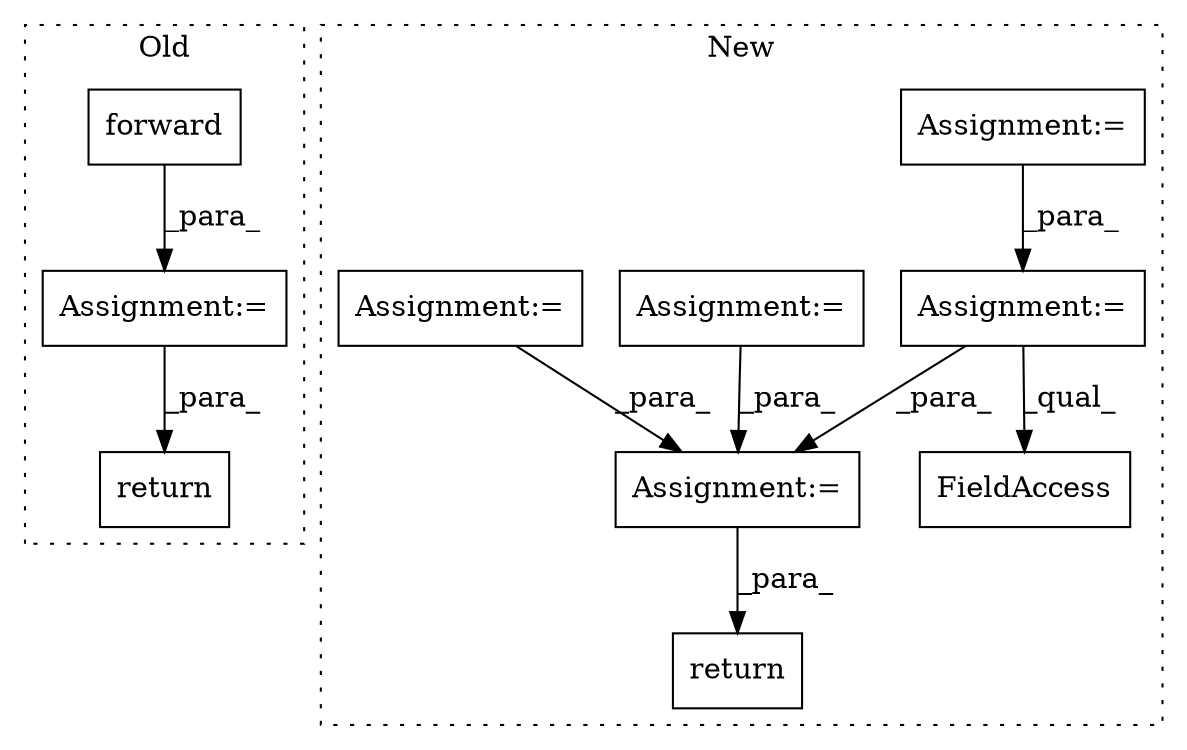 digraph G {
subgraph cluster0 {
1 [label="forward" a="32" s="7123,7162" l="8,1" shape="box"];
3 [label="return" a="41" s="7169" l="7" shape="box"];
9 [label="Assignment:=" a="7" s="7095" l="1" shape="box"];
label = "Old";
style="dotted";
}
subgraph cluster1 {
2 [label="return" a="41" s="6710" l="7" shape="box"];
4 [label="Assignment:=" a="7" s="6428" l="1" shape="box"];
5 [label="Assignment:=" a="7" s="6322" l="1" shape="box"];
6 [label="Assignment:=" a="7" s="6199" l="5" shape="box"];
7 [label="Assignment:=" a="7" s="6580" l="1" shape="box"];
8 [label="FieldAccess" a="22" s="6618" l="13" shape="box"];
10 [label="Assignment:=" a="7" s="6214" l="11" shape="box"];
label = "New";
style="dotted";
}
1 -> 9 [label="_para_"];
4 -> 7 [label="_para_"];
4 -> 8 [label="_qual_"];
5 -> 4 [label="_para_"];
6 -> 7 [label="_para_"];
7 -> 2 [label="_para_"];
9 -> 3 [label="_para_"];
10 -> 7 [label="_para_"];
}